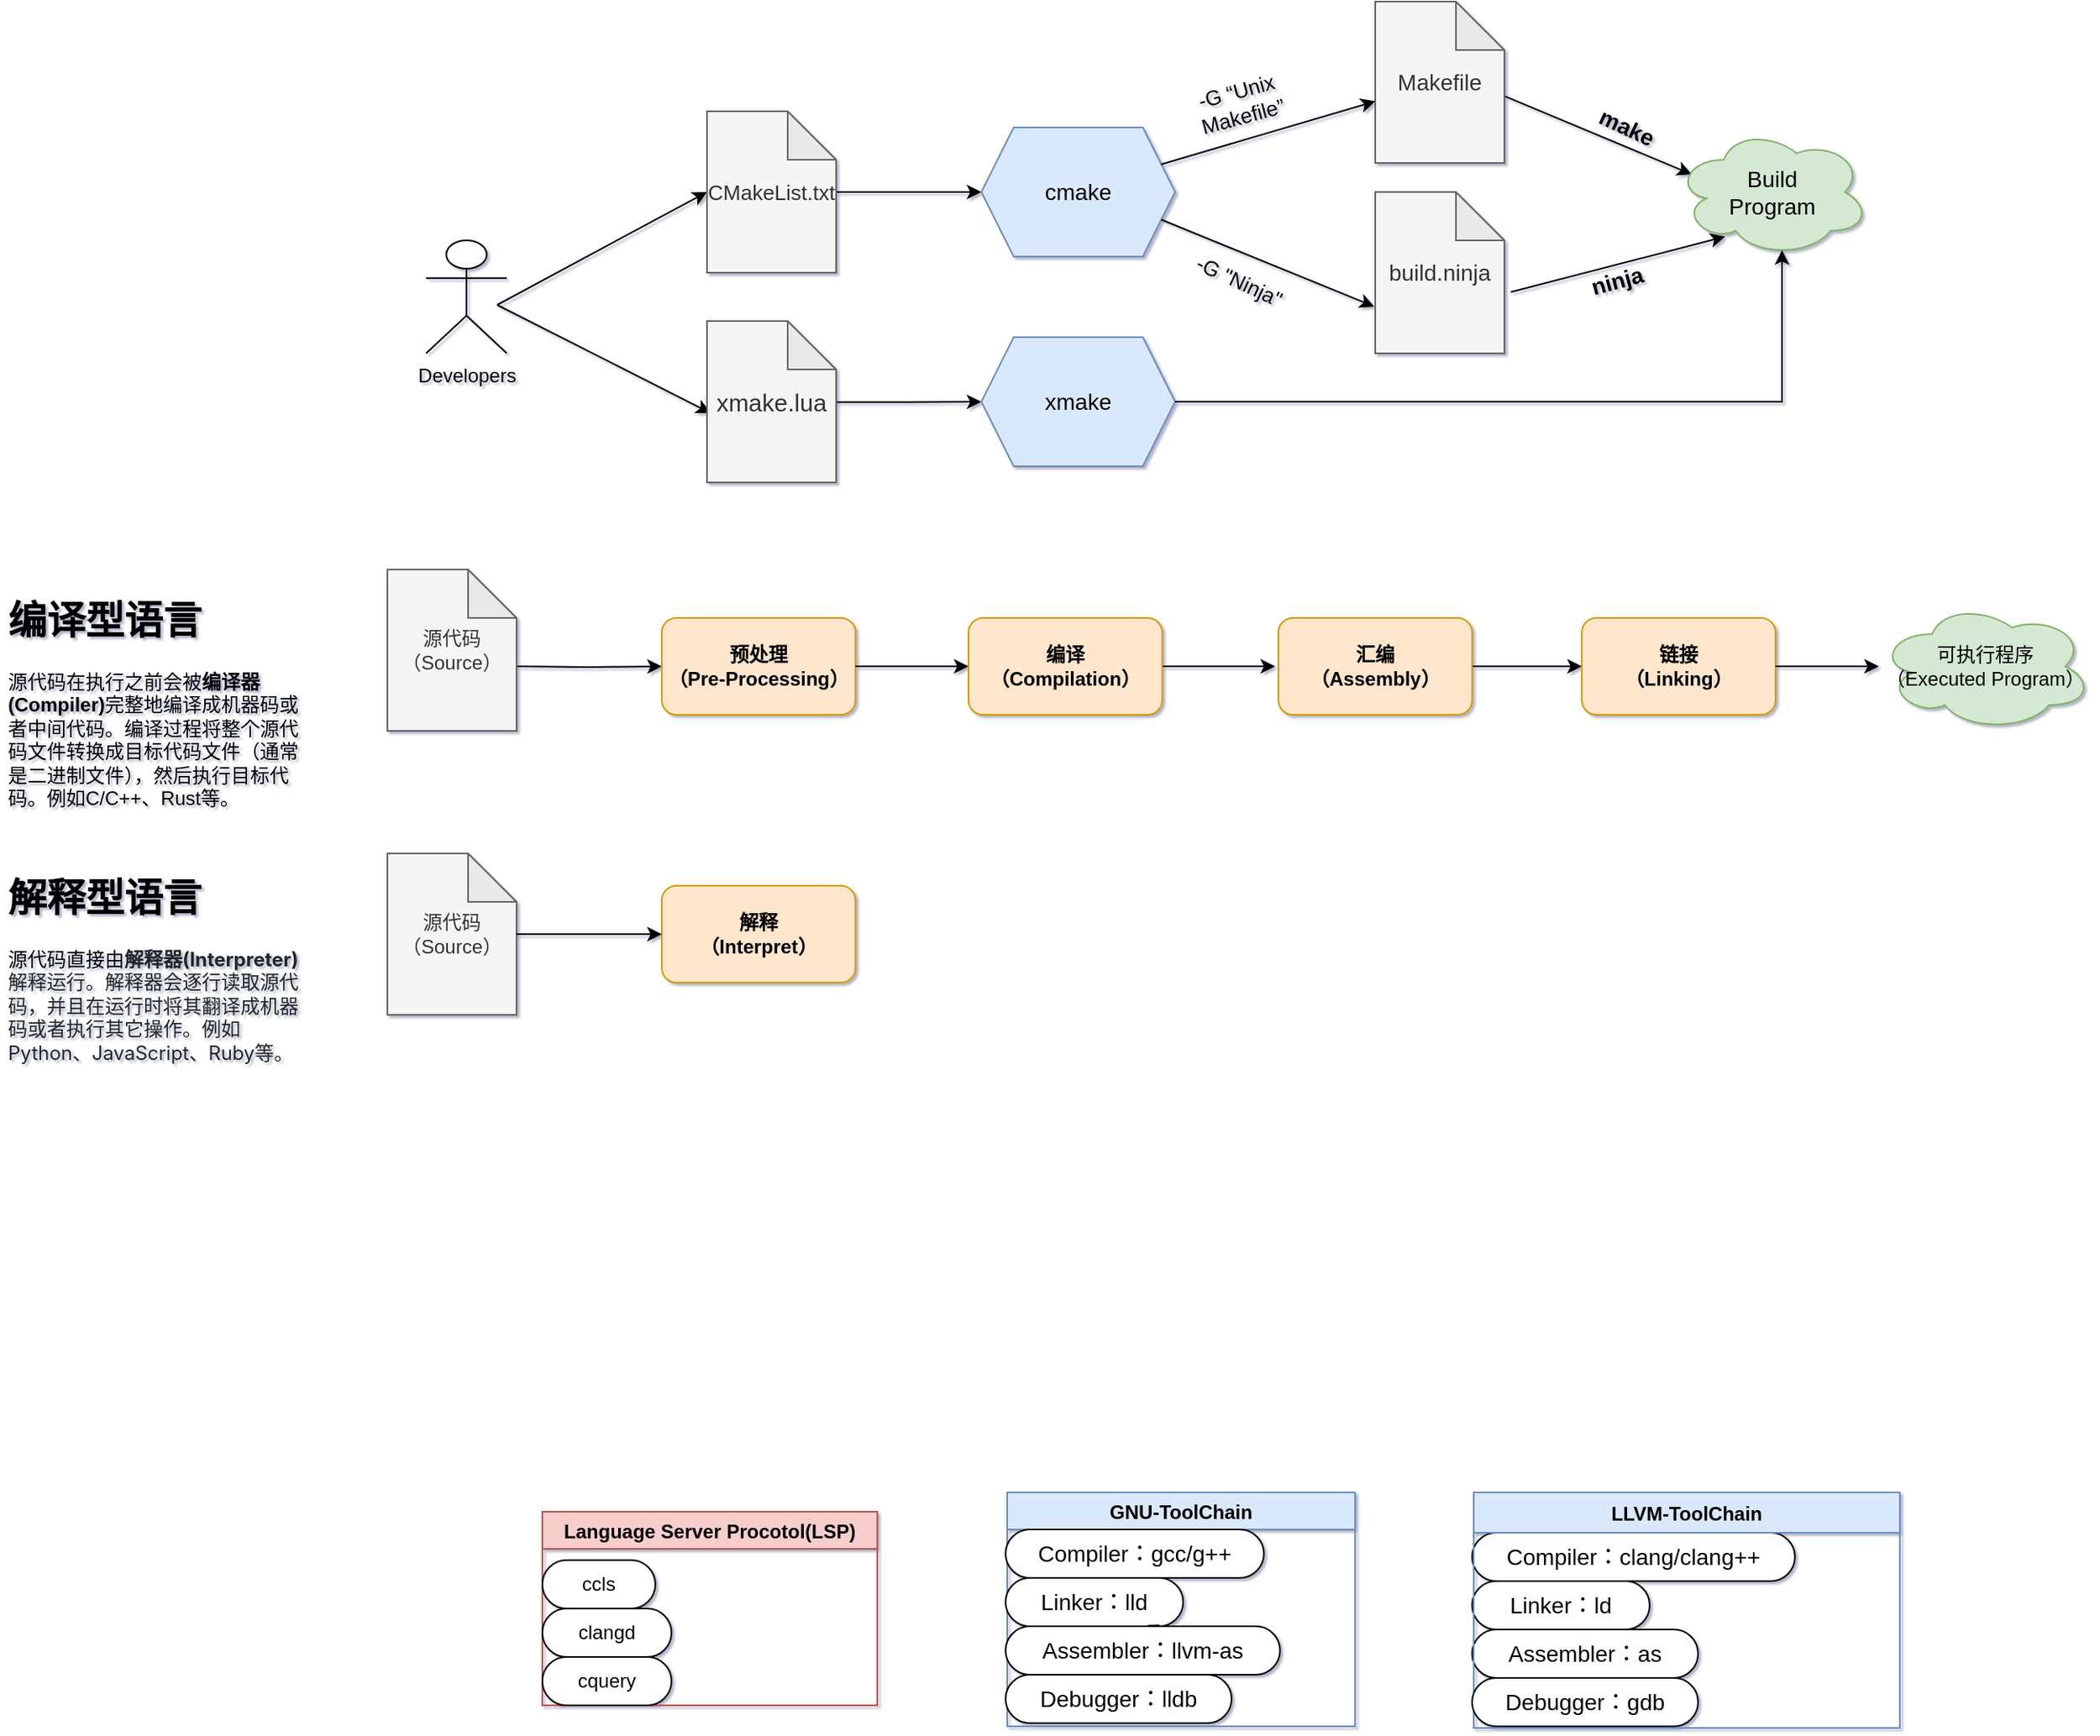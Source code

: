 <mxfile version="23.1.1" type="github" pages="2">
  <diagram name="第 1 页" id="JcHV4UioXyeyqWVosAlf">
    <mxGraphModel dx="2320" dy="717" grid="1" gridSize="12" guides="1" tooltips="1" connect="1" arrows="1" fold="1" page="1" pageScale="1" pageWidth="1169" pageHeight="827" background="#FFFFFF" math="0" shadow="1">
      <root>
        <mxCell id="0" />
        <mxCell id="1" parent="0" />
        <mxCell id="Yn3uJeG1cn9pmbK7-plF-145" value="GNU-ToolChain" style="swimlane;fillColor=#dae8fc;strokeColor=#6c8ebf;labelBackgroundColor=none;" parent="1" vertex="1">
          <mxGeometry x="96" y="936" width="215.5" height="145" as="geometry" />
        </mxCell>
        <mxCell id="Yn3uJeG1cn9pmbK7-plF-67" value="&lt;font style=&quot;font-size: 14px;&quot;&gt;Compiler：gcc/g++&lt;/font&gt;" style="whiteSpace=wrap;html=1;rounded=1;arcSize=50;align=center;verticalAlign=middle;strokeWidth=1;autosize=1;spacing=4;treeFolding=1;treeMoving=1;newEdgeStyle={&quot;edgeStyle&quot;:&quot;entityRelationEdgeStyle&quot;,&quot;startArrow&quot;:&quot;none&quot;,&quot;endArrow&quot;:&quot;none&quot;,&quot;segment&quot;:10,&quot;curved&quot;:1,&quot;sourcePerimeterSpacing&quot;:0,&quot;targetPerimeterSpacing&quot;:0};" parent="Yn3uJeG1cn9pmbK7-plF-145" vertex="1">
          <mxGeometry x="-1" y="23" width="160" height="30" as="geometry" />
        </mxCell>
        <mxCell id="Yn3uJeG1cn9pmbK7-plF-69" value="&lt;font style=&quot;font-size: 14px;&quot;&gt;Linker：lld&lt;/font&gt;" style="whiteSpace=wrap;html=1;rounded=1;arcSize=50;align=center;verticalAlign=middle;strokeWidth=1;autosize=1;spacing=4;treeFolding=1;treeMoving=1;newEdgeStyle={&quot;edgeStyle&quot;:&quot;entityRelationEdgeStyle&quot;,&quot;startArrow&quot;:&quot;none&quot;,&quot;endArrow&quot;:&quot;none&quot;,&quot;segment&quot;:10,&quot;curved&quot;:1,&quot;sourcePerimeterSpacing&quot;:0,&quot;targetPerimeterSpacing&quot;:0};" parent="Yn3uJeG1cn9pmbK7-plF-145" vertex="1">
          <mxGeometry x="-1" y="53" width="110" height="30" as="geometry" />
        </mxCell>
        <mxCell id="Yn3uJeG1cn9pmbK7-plF-71" value="&lt;font style=&quot;font-size: 14px;&quot;&gt;Assembler：llvm-as&lt;/font&gt;" style="whiteSpace=wrap;html=1;rounded=1;arcSize=50;align=center;verticalAlign=middle;strokeWidth=1;autosize=1;spacing=4;treeFolding=1;treeMoving=1;newEdgeStyle={&quot;edgeStyle&quot;:&quot;entityRelationEdgeStyle&quot;,&quot;startArrow&quot;:&quot;none&quot;,&quot;endArrow&quot;:&quot;none&quot;,&quot;segment&quot;:10,&quot;curved&quot;:1,&quot;sourcePerimeterSpacing&quot;:0,&quot;targetPerimeterSpacing&quot;:0};" parent="Yn3uJeG1cn9pmbK7-plF-145" vertex="1">
          <mxGeometry x="-1" y="83" width="170" height="30" as="geometry" />
        </mxCell>
        <mxCell id="Yn3uJeG1cn9pmbK7-plF-75" value="&lt;font style=&quot;font-size: 14px;&quot;&gt;Debugger：lldb&lt;/font&gt;" style="whiteSpace=wrap;html=1;rounded=1;arcSize=50;align=center;verticalAlign=middle;strokeWidth=1;autosize=1;spacing=4;treeFolding=1;treeMoving=1;newEdgeStyle={&quot;edgeStyle&quot;:&quot;entityRelationEdgeStyle&quot;,&quot;startArrow&quot;:&quot;none&quot;,&quot;endArrow&quot;:&quot;none&quot;,&quot;segment&quot;:10,&quot;curved&quot;:1,&quot;sourcePerimeterSpacing&quot;:0,&quot;targetPerimeterSpacing&quot;:0};" parent="Yn3uJeG1cn9pmbK7-plF-145" vertex="1">
          <mxGeometry x="-1" y="113" width="140" height="30" as="geometry" />
        </mxCell>
        <mxCell id="Yn3uJeG1cn9pmbK7-plF-77" style="edgeStyle=entityRelationEdgeStyle;rounded=0;orthogonalLoop=1;jettySize=auto;html=1;startArrow=none;endArrow=none;segment=10;curved=1;sourcePerimeterSpacing=0;targetPerimeterSpacing=0;exitX=0.75;exitY=1;exitDx=0;exitDy=0;entryX=0.867;entryY=0.978;entryDx=0;entryDy=0;entryPerimeter=0;" parent="Yn3uJeG1cn9pmbK7-plF-145" source="Yn3uJeG1cn9pmbK7-plF-69" target="Yn3uJeG1cn9pmbK7-plF-69" edge="1">
          <mxGeometry relative="1" as="geometry" />
        </mxCell>
        <mxCell id="Yn3uJeG1cn9pmbK7-plF-146" value="Language Server Procotol(LSP)" style="swimlane;labelBackgroundColor=none;fillColor=#f8cecc;strokeColor=#b85450;" parent="1" vertex="1">
          <mxGeometry x="-192" y="948" width="207.5" height="120" as="geometry" />
        </mxCell>
        <mxCell id="Yn3uJeG1cn9pmbK7-plF-150" value="clangd" style="whiteSpace=wrap;html=1;rounded=1;arcSize=50;align=center;verticalAlign=middle;strokeWidth=1;autosize=1;spacing=4;treeFolding=1;treeMoving=1;newEdgeStyle={&quot;edgeStyle&quot;:&quot;entityRelationEdgeStyle&quot;,&quot;startArrow&quot;:&quot;none&quot;,&quot;endArrow&quot;:&quot;none&quot;,&quot;segment&quot;:10,&quot;curved&quot;:1,&quot;sourcePerimeterSpacing&quot;:0,&quot;targetPerimeterSpacing&quot;:0};" parent="Yn3uJeG1cn9pmbK7-plF-146" vertex="1">
          <mxGeometry y="60" width="80" height="30" as="geometry" />
        </mxCell>
        <mxCell id="Yn3uJeG1cn9pmbK7-plF-151" value="ccls" style="whiteSpace=wrap;html=1;rounded=1;arcSize=50;align=center;verticalAlign=middle;strokeWidth=1;autosize=1;spacing=4;treeFolding=1;treeMoving=1;newEdgeStyle={&quot;edgeStyle&quot;:&quot;entityRelationEdgeStyle&quot;,&quot;startArrow&quot;:&quot;none&quot;,&quot;endArrow&quot;:&quot;none&quot;,&quot;segment&quot;:10,&quot;curved&quot;:1,&quot;sourcePerimeterSpacing&quot;:0,&quot;targetPerimeterSpacing&quot;:0};" parent="Yn3uJeG1cn9pmbK7-plF-146" vertex="1">
          <mxGeometry y="30" width="70" height="30" as="geometry" />
        </mxCell>
        <mxCell id="Yn3uJeG1cn9pmbK7-plF-149" value="cquery" style="whiteSpace=wrap;html=1;rounded=1;arcSize=50;align=center;verticalAlign=middle;strokeWidth=1;autosize=1;spacing=4;treeFolding=1;treeMoving=1;newEdgeStyle={&quot;edgeStyle&quot;:&quot;entityRelationEdgeStyle&quot;,&quot;startArrow&quot;:&quot;none&quot;,&quot;endArrow&quot;:&quot;none&quot;,&quot;segment&quot;:10,&quot;curved&quot;:1,&quot;sourcePerimeterSpacing&quot;:0,&quot;targetPerimeterSpacing&quot;:0};" parent="Yn3uJeG1cn9pmbK7-plF-146" vertex="1">
          <mxGeometry y="90" width="80" height="30" as="geometry" />
        </mxCell>
        <mxCell id="6qFaOdgSsqMaid08nfDN-23" value="" style="group" parent="1" vertex="1" connectable="0">
          <mxGeometry x="384" y="936" width="265" height="146" as="geometry" />
        </mxCell>
        <mxCell id="Yn3uJeG1cn9pmbK7-plF-56" value="&lt;font style=&quot;font-size: 14px;&quot;&gt;Compiler：clang/clang++&lt;/font&gt;" style="whiteSpace=wrap;html=1;rounded=1;arcSize=50;align=center;verticalAlign=middle;strokeWidth=1;autosize=1;spacing=4;treeFolding=1;treeMoving=1;newEdgeStyle={&quot;edgeStyle&quot;:&quot;entityRelationEdgeStyle&quot;,&quot;startArrow&quot;:&quot;none&quot;,&quot;endArrow&quot;:&quot;none&quot;,&quot;segment&quot;:10,&quot;curved&quot;:1,&quot;sourcePerimeterSpacing&quot;:0,&quot;targetPerimeterSpacing&quot;:0};" parent="6qFaOdgSsqMaid08nfDN-23" vertex="1">
          <mxGeometry y="25" width="200" height="30" as="geometry" />
        </mxCell>
        <mxCell id="Yn3uJeG1cn9pmbK7-plF-62" value="&lt;font style=&quot;font-size: 14px;&quot;&gt;Linker：ld&lt;/font&gt;" style="whiteSpace=wrap;html=1;rounded=1;arcSize=50;align=center;verticalAlign=middle;strokeWidth=1;autosize=1;spacing=4;treeFolding=1;treeMoving=1;newEdgeStyle={&quot;edgeStyle&quot;:&quot;entityRelationEdgeStyle&quot;,&quot;startArrow&quot;:&quot;none&quot;,&quot;endArrow&quot;:&quot;none&quot;,&quot;segment&quot;:10,&quot;curved&quot;:1,&quot;sourcePerimeterSpacing&quot;:0,&quot;targetPerimeterSpacing&quot;:0};" parent="6qFaOdgSsqMaid08nfDN-23" vertex="1">
          <mxGeometry y="55" width="110" height="30" as="geometry" />
        </mxCell>
        <mxCell id="Yn3uJeG1cn9pmbK7-plF-65" value="&lt;font style=&quot;font-size: 14px;&quot;&gt;Assembler：as&lt;/font&gt;" style="whiteSpace=wrap;html=1;rounded=1;arcSize=50;align=center;verticalAlign=middle;strokeWidth=1;autosize=1;spacing=4;treeFolding=1;treeMoving=1;newEdgeStyle={&quot;edgeStyle&quot;:&quot;entityRelationEdgeStyle&quot;,&quot;startArrow&quot;:&quot;none&quot;,&quot;endArrow&quot;:&quot;none&quot;,&quot;segment&quot;:10,&quot;curved&quot;:1,&quot;sourcePerimeterSpacing&quot;:0,&quot;targetPerimeterSpacing&quot;:0};" parent="6qFaOdgSsqMaid08nfDN-23" vertex="1">
          <mxGeometry y="85" width="140" height="30" as="geometry" />
        </mxCell>
        <mxCell id="Yn3uJeG1cn9pmbK7-plF-144" value="LLVM-ToolChain" style="swimlane;fillColor=#dae8fc;strokeColor=#6c8ebf;startSize=25;" parent="6qFaOdgSsqMaid08nfDN-23" vertex="1">
          <mxGeometry x="1" width="264" height="146" as="geometry" />
        </mxCell>
        <mxCell id="Yn3uJeG1cn9pmbK7-plF-73" value="&lt;font style=&quot;font-size: 14px;&quot;&gt;Debugger：gdb&lt;/font&gt;" style="whiteSpace=wrap;html=1;rounded=1;arcSize=50;align=center;verticalAlign=middle;strokeWidth=1;autosize=1;spacing=4;treeFolding=1;treeMoving=1;newEdgeStyle={&quot;edgeStyle&quot;:&quot;entityRelationEdgeStyle&quot;,&quot;startArrow&quot;:&quot;none&quot;,&quot;endArrow&quot;:&quot;none&quot;,&quot;segment&quot;:10,&quot;curved&quot;:1,&quot;sourcePerimeterSpacing&quot;:0,&quot;targetPerimeterSpacing&quot;:0};" parent="6qFaOdgSsqMaid08nfDN-23" vertex="1">
          <mxGeometry y="115" width="140" height="30" as="geometry" />
        </mxCell>
        <mxCell id="7w99cEqt98IXrleXAFDB-2" value="&lt;h1&gt;解释型语言&lt;/h1&gt;&lt;p style=&quot;&quot;&gt;源代码直接由&lt;span style=&quot;box-sizing: border-box; font-weight: bolder; color: rgb(33, 37, 41); font-family: -apple-system, BlinkMacSystemFont, &amp;quot;Segoe UI&amp;quot;, Roboto, &amp;quot;Helvetica Neue&amp;quot;, Arial, &amp;quot;Noto Sans&amp;quot;, &amp;quot;Liberation Sans&amp;quot;, sans-serif, &amp;quot;Apple Color Emoji&amp;quot;, &amp;quot;Segoe UI Emoji&amp;quot;, &amp;quot;Segoe UI Symbol&amp;quot;, &amp;quot;Noto Color Emoji&amp;quot;;&quot;&gt;解释器(Interpreter)&lt;/span&gt;&lt;span style=&quot;color: rgb(33, 37, 41); font-family: -apple-system, BlinkMacSystemFont, &amp;quot;Segoe UI&amp;quot;, Roboto, &amp;quot;Helvetica Neue&amp;quot;, Arial, &amp;quot;Noto Sans&amp;quot;, &amp;quot;Liberation Sans&amp;quot;, sans-serif, &amp;quot;Apple Color Emoji&amp;quot;, &amp;quot;Segoe UI Emoji&amp;quot;, &amp;quot;Segoe UI Symbol&amp;quot;, &amp;quot;Noto Color Emoji&amp;quot;;&quot;&gt;解释运行。解释器会逐行读取源代码，并且在运行时将其翻译成机器码或者执行其它操作。例如Python、JavaScript、Ruby等。&lt;/span&gt;&lt;/p&gt;" style="text;html=1;strokeColor=none;fillColor=none;spacing=5;spacingTop=-20;whiteSpace=wrap;overflow=hidden;rounded=0;" vertex="1" parent="1">
          <mxGeometry x="-528" y="548" width="192" height="136" as="geometry" />
        </mxCell>
        <mxCell id="7w99cEqt98IXrleXAFDB-14" value="" style="group" vertex="1" connectable="0" parent="1">
          <mxGeometry x="-528" y="364" width="1296" height="276" as="geometry" />
        </mxCell>
        <mxCell id="6qFaOdgSsqMaid08nfDN-5" value="" style="edgeStyle=orthogonalEdgeStyle;rounded=0;orthogonalLoop=1;jettySize=auto;html=1;" parent="7w99cEqt98IXrleXAFDB-14" target="6qFaOdgSsqMaid08nfDN-4" edge="1">
          <mxGeometry relative="1" as="geometry">
            <mxPoint x="320" y="60" as="sourcePoint" />
          </mxGeometry>
        </mxCell>
        <mxCell id="6qFaOdgSsqMaid08nfDN-4" value="&lt;b&gt;预处理&lt;br&gt;（Pre-Processing）&lt;/b&gt;" style="rounded=1;whiteSpace=wrap;html=1;fillColor=#ffe6cc;strokeColor=#d79b00;gradientColor=none;" parent="7w99cEqt98IXrleXAFDB-14" vertex="1">
          <mxGeometry x="410" y="30" width="120" height="60" as="geometry" />
        </mxCell>
        <mxCell id="6qFaOdgSsqMaid08nfDN-20" value="" style="edgeStyle=orthogonalEdgeStyle;rounded=0;orthogonalLoop=1;jettySize=auto;html=1;" parent="7w99cEqt98IXrleXAFDB-14" source="6qFaOdgSsqMaid08nfDN-6" edge="1">
          <mxGeometry relative="1" as="geometry">
            <mxPoint x="790" y="60" as="targetPoint" />
          </mxGeometry>
        </mxCell>
        <mxCell id="6qFaOdgSsqMaid08nfDN-6" value="&lt;b&gt;编译&lt;br&gt;（Compilation）&lt;/b&gt;" style="rounded=1;whiteSpace=wrap;html=1;fillColor=#ffe6cc;strokeColor=#d79b00;" parent="7w99cEqt98IXrleXAFDB-14" vertex="1">
          <mxGeometry x="600" y="30" width="120" height="60" as="geometry" />
        </mxCell>
        <mxCell id="6qFaOdgSsqMaid08nfDN-7" value="" style="edgeStyle=orthogonalEdgeStyle;rounded=0;orthogonalLoop=1;jettySize=auto;html=1;" parent="7w99cEqt98IXrleXAFDB-14" source="6qFaOdgSsqMaid08nfDN-4" target="6qFaOdgSsqMaid08nfDN-6" edge="1">
          <mxGeometry relative="1" as="geometry" />
        </mxCell>
        <mxCell id="6qFaOdgSsqMaid08nfDN-8" value="&lt;b&gt;链接&lt;br&gt;（Linking）&lt;/b&gt;" style="rounded=1;whiteSpace=wrap;html=1;fillColor=#ffe6cc;strokeColor=#d79b00;" parent="7w99cEqt98IXrleXAFDB-14" vertex="1">
          <mxGeometry x="980" y="30" width="120" height="60" as="geometry" />
        </mxCell>
        <mxCell id="6qFaOdgSsqMaid08nfDN-12" value="源代码&lt;br&gt;（Source）" style="shape=note;whiteSpace=wrap;html=1;backgroundOutline=1;darkOpacity=0.05;fillColor=#f5f5f5;fontColor=#333333;strokeColor=#666666;" parent="7w99cEqt98IXrleXAFDB-14" vertex="1">
          <mxGeometry x="240" width="80" height="100" as="geometry" />
        </mxCell>
        <mxCell id="6qFaOdgSsqMaid08nfDN-13" value="可执行程序&lt;br&gt;（Executed Program）" style="ellipse;shape=cloud;whiteSpace=wrap;html=1;fillColor=#d5e8d4;strokeColor=#82b366;" parent="7w99cEqt98IXrleXAFDB-14" vertex="1">
          <mxGeometry x="1164" y="20" width="132" height="80" as="geometry" />
        </mxCell>
        <mxCell id="6qFaOdgSsqMaid08nfDN-22" style="edgeStyle=orthogonalEdgeStyle;rounded=0;orthogonalLoop=1;jettySize=auto;html=1;exitX=1;exitY=0.5;exitDx=0;exitDy=0;" parent="7w99cEqt98IXrleXAFDB-14" source="6qFaOdgSsqMaid08nfDN-8" target="6qFaOdgSsqMaid08nfDN-13" edge="1">
          <mxGeometry relative="1" as="geometry">
            <mxPoint x="1113" y="60" as="sourcePoint" />
            <mxPoint x="1188" y="56" as="targetPoint" />
          </mxGeometry>
        </mxCell>
        <mxCell id="7w99cEqt98IXrleXAFDB-1" value="&lt;h1&gt;编译型语言&lt;/h1&gt;&lt;p&gt;源代码在执行之前会被&lt;b&gt;编译器(Compiler)&lt;/b&gt;完整地编译成机器码或者中间代码。编译过程将整个源代码文件转换成目标代码文件（通常是二进制文件），然后执行目标代码。例如C/C++、Rust等。&lt;br&gt;&lt;/p&gt;" style="text;html=1;strokeColor=none;fillColor=none;spacing=5;spacingTop=-20;whiteSpace=wrap;overflow=hidden;rounded=0;" vertex="1" parent="7w99cEqt98IXrleXAFDB-14">
          <mxGeometry y="12" width="192" height="140" as="geometry" />
        </mxCell>
        <mxCell id="7w99cEqt98IXrleXAFDB-3" value="源代码&lt;br&gt;（Source）" style="shape=note;whiteSpace=wrap;html=1;backgroundOutline=1;darkOpacity=0.05;fillColor=#f5f5f5;fontColor=#333333;strokeColor=#666666;" vertex="1" parent="7w99cEqt98IXrleXAFDB-14">
          <mxGeometry x="240" y="176" width="80" height="100" as="geometry" />
        </mxCell>
        <mxCell id="7w99cEqt98IXrleXAFDB-4" value="&lt;b&gt;解释&lt;br&gt;（Interpret）&lt;/b&gt;" style="whiteSpace=wrap;html=1;fillColor=#ffe6cc;strokeColor=#d79b00;rounded=1;" vertex="1" parent="7w99cEqt98IXrleXAFDB-14">
          <mxGeometry x="410" y="196" width="120" height="60" as="geometry" />
        </mxCell>
        <mxCell id="7w99cEqt98IXrleXAFDB-5" value="" style="edgeStyle=orthogonalEdgeStyle;rounded=0;orthogonalLoop=1;jettySize=auto;html=1;" edge="1" parent="7w99cEqt98IXrleXAFDB-14" source="7w99cEqt98IXrleXAFDB-3" target="7w99cEqt98IXrleXAFDB-4">
          <mxGeometry relative="1" as="geometry" />
        </mxCell>
        <mxCell id="7w99cEqt98IXrleXAFDB-7" style="edgeStyle=orthogonalEdgeStyle;rounded=0;orthogonalLoop=1;jettySize=auto;html=1;exitX=1;exitY=0.5;exitDx=0;exitDy=0;entryX=0;entryY=0.5;entryDx=0;entryDy=0;" edge="1" parent="7w99cEqt98IXrleXAFDB-14" source="7w99cEqt98IXrleXAFDB-6" target="6qFaOdgSsqMaid08nfDN-8">
          <mxGeometry relative="1" as="geometry" />
        </mxCell>
        <mxCell id="7w99cEqt98IXrleXAFDB-6" value="&lt;b&gt;汇编&lt;br&gt;（Assembly）&lt;/b&gt;" style="rounded=1;whiteSpace=wrap;html=1;fillColor=#ffe6cc;strokeColor=#d79b00;" vertex="1" parent="7w99cEqt98IXrleXAFDB-14">
          <mxGeometry x="792" y="30" width="120" height="60" as="geometry" />
        </mxCell>
        <mxCell id="7w99cEqt98IXrleXAFDB-15" value="" style="group" vertex="1" connectable="0" parent="1">
          <mxGeometry x="-264" y="12" width="894" height="298" as="geometry" />
        </mxCell>
        <mxCell id="Yn3uJeG1cn9pmbK7-plF-13" value="-G “Unix Makefile”" style="text;html=1;strokeColor=none;fillColor=none;align=center;verticalAlign=middle;whiteSpace=wrap;rounded=0;rotation=-15;fontSize=13;" parent="7w99cEqt98IXrleXAFDB-15" vertex="1">
          <mxGeometry x="469" y="48" width="70" height="30" as="geometry" />
        </mxCell>
        <mxCell id="Yn3uJeG1cn9pmbK7-plF-14" value="-G &quot;Ninja&quot;" style="text;html=1;strokeColor=none;fillColor=none;align=center;verticalAlign=middle;whiteSpace=wrap;rounded=0;rotation=25;fontSize=13;" parent="7w99cEqt98IXrleXAFDB-15" vertex="1">
          <mxGeometry x="474" y="158" width="60" height="30" as="geometry" />
        </mxCell>
        <mxCell id="Yn3uJeG1cn9pmbK7-plF-16" value="" style="endArrow=classic;html=1;rounded=0;exitX=0.975;exitY=0.577;exitDx=0;exitDy=0;exitPerimeter=0;" parent="7w99cEqt98IXrleXAFDB-15" source="7w99cEqt98IXrleXAFDB-8" edge="1">
          <mxGeometry relative="1" as="geometry">
            <mxPoint x="684" y="78" as="sourcePoint" />
            <mxPoint x="784" y="107" as="targetPoint" />
            <Array as="points" />
          </mxGeometry>
        </mxCell>
        <mxCell id="Yn3uJeG1cn9pmbK7-plF-18" value="" style="endArrow=classic;html=1;rounded=0;entryX=0.256;entryY=0.846;entryDx=0;entryDy=0;entryPerimeter=0;" parent="7w99cEqt98IXrleXAFDB-15" edge="1" target="Yn3uJeG1cn9pmbK7-plF-30">
          <mxGeometry relative="1" as="geometry">
            <mxPoint x="672" y="180" as="sourcePoint" />
            <mxPoint x="784" y="148" as="targetPoint" />
          </mxGeometry>
        </mxCell>
        <mxCell id="Yn3uJeG1cn9pmbK7-plF-21" value="&lt;b&gt;&lt;font style=&quot;font-size: 14px;&quot;&gt;make&lt;/font&gt;&lt;/b&gt;" style="text;html=1;strokeColor=none;fillColor=none;align=center;verticalAlign=middle;whiteSpace=wrap;rounded=0;rotation=25;" parent="7w99cEqt98IXrleXAFDB-15" vertex="1">
          <mxGeometry x="714" y="63" width="60" height="30" as="geometry" />
        </mxCell>
        <mxCell id="Yn3uJeG1cn9pmbK7-plF-22" value="&lt;b style=&quot;font-size: 14px;&quot;&gt;ninja&lt;/b&gt;" style="text;html=1;strokeColor=none;fillColor=none;align=center;verticalAlign=middle;whiteSpace=wrap;rounded=0;rotation=-15;fontSize=14;" parent="7w99cEqt98IXrleXAFDB-15" vertex="1">
          <mxGeometry x="708" y="158" width="60" height="30" as="geometry" />
        </mxCell>
        <mxCell id="Yn3uJeG1cn9pmbK7-plF-24" value="" style="edgeStyle=orthogonalEdgeStyle;rounded=0;orthogonalLoop=1;jettySize=auto;html=1;" parent="7w99cEqt98IXrleXAFDB-15" source="6qFaOdgSsqMaid08nfDN-1" edge="1">
          <mxGeometry relative="1" as="geometry">
            <mxPoint x="344" y="118" as="targetPoint" />
            <mxPoint x="294" y="118" as="sourcePoint" />
          </mxGeometry>
        </mxCell>
        <mxCell id="Yn3uJeG1cn9pmbK7-plF-27" value="" style="edgeStyle=orthogonalEdgeStyle;rounded=0;orthogonalLoop=1;jettySize=auto;html=1;exitX=0.979;exitY=0.503;exitDx=0;exitDy=0;exitPerimeter=0;" parent="7w99cEqt98IXrleXAFDB-15" source="6qFaOdgSsqMaid08nfDN-2" edge="1">
          <mxGeometry relative="1" as="geometry">
            <mxPoint x="344" y="248" as="targetPoint" />
            <mxPoint x="294" y="248" as="sourcePoint" />
          </mxGeometry>
        </mxCell>
        <mxCell id="Yn3uJeG1cn9pmbK7-plF-28" value="&lt;font style=&quot;font-size: 14px;&quot;&gt;cmake&lt;/font&gt;" style="shape=hexagon;perimeter=hexagonPerimeter2;whiteSpace=wrap;html=1;fixedSize=1;fillColor=#dae8fc;strokeColor=#6c8ebf;" parent="7w99cEqt98IXrleXAFDB-15" vertex="1">
          <mxGeometry x="344" y="78" width="120" height="80" as="geometry" />
        </mxCell>
        <mxCell id="Yn3uJeG1cn9pmbK7-plF-29" value="&lt;font style=&quot;font-size: 14px;&quot;&gt;xmake&lt;/font&gt;" style="shape=hexagon;perimeter=hexagonPerimeter2;whiteSpace=wrap;html=1;fixedSize=1;fillColor=#dae8fc;strokeColor=#6c8ebf;" parent="7w99cEqt98IXrleXAFDB-15" vertex="1">
          <mxGeometry x="344" y="208" width="120" height="80" as="geometry" />
        </mxCell>
        <mxCell id="Yn3uJeG1cn9pmbK7-plF-30" value="&lt;font style=&quot;font-size: 14px;&quot;&gt;Build&lt;br&gt;Program&lt;/font&gt;" style="ellipse;shape=cloud;whiteSpace=wrap;html=1;fillColor=#d5e8d4;strokeColor=#82b366;" parent="7w99cEqt98IXrleXAFDB-15" vertex="1">
          <mxGeometry x="774" y="78" width="120" height="80" as="geometry" />
        </mxCell>
        <mxCell id="Yn3uJeG1cn9pmbK7-plF-31" value="" style="endArrow=classic;html=1;rounded=0;exitX=1;exitY=0.5;exitDx=0;exitDy=0;entryX=0.55;entryY=0.95;entryDx=0;entryDy=0;entryPerimeter=0;" parent="7w99cEqt98IXrleXAFDB-15" source="Yn3uJeG1cn9pmbK7-plF-29" target="Yn3uJeG1cn9pmbK7-plF-30" edge="1">
          <mxGeometry relative="1" as="geometry">
            <mxPoint x="504" y="248" as="sourcePoint" />
            <mxPoint x="834" y="248" as="targetPoint" />
            <Array as="points">
              <mxPoint x="840" y="248" />
            </Array>
          </mxGeometry>
        </mxCell>
        <mxCell id="Yn3uJeG1cn9pmbK7-plF-33" value="Developers" style="shape=umlActor;verticalLabelPosition=bottom;verticalAlign=top;html=1;outlineConnect=0;" parent="7w99cEqt98IXrleXAFDB-15" vertex="1">
          <mxGeometry y="148" width="50" height="70" as="geometry" />
        </mxCell>
        <mxCell id="Yn3uJeG1cn9pmbK7-plF-36" value="" style="endArrow=classic;html=1;rounded=0;entryX=0;entryY=0.5;entryDx=0;entryDy=0;" parent="7w99cEqt98IXrleXAFDB-15" edge="1">
          <mxGeometry relative="1" as="geometry">
            <mxPoint x="44" y="188" as="sourcePoint" />
            <mxPoint x="174" y="118" as="targetPoint" />
          </mxGeometry>
        </mxCell>
        <mxCell id="Yn3uJeG1cn9pmbK7-plF-38" value="" style="endArrow=classic;html=1;rounded=0;entryX=0.019;entryY=0.617;entryDx=0;entryDy=0;entryPerimeter=0;" parent="7w99cEqt98IXrleXAFDB-15" edge="1">
          <mxGeometry relative="1" as="geometry">
            <mxPoint x="44" y="188" as="sourcePoint" />
            <mxPoint x="176.28" y="255.02" as="targetPoint" />
          </mxGeometry>
        </mxCell>
        <mxCell id="6qFaOdgSsqMaid08nfDN-1" value="&lt;font style=&quot;font-size: 13px;&quot;&gt;CMakeList.txt&lt;/font&gt;" style="shape=note;whiteSpace=wrap;html=1;backgroundOutline=1;darkOpacity=0.05;fillColor=#f5f5f5;fontColor=#333333;strokeColor=#666666;" parent="7w99cEqt98IXrleXAFDB-15" vertex="1">
          <mxGeometry x="174" y="68" width="80" height="100" as="geometry" />
        </mxCell>
        <mxCell id="6qFaOdgSsqMaid08nfDN-2" value="&lt;font style=&quot;font-size: 15px;&quot;&gt;xmake.lua&lt;/font&gt;" style="shape=note;whiteSpace=wrap;html=1;backgroundOutline=1;darkOpacity=0.05;fillColor=#f5f5f5;fontColor=#333333;strokeColor=#666666;" parent="7w99cEqt98IXrleXAFDB-15" vertex="1">
          <mxGeometry x="174" y="198" width="80" height="100" as="geometry" />
        </mxCell>
        <mxCell id="7w99cEqt98IXrleXAFDB-8" value="&lt;font style=&quot;font-size: 14px;&quot;&gt;Makefile&lt;/font&gt;" style="shape=note;whiteSpace=wrap;html=1;backgroundOutline=1;darkOpacity=0.05;fillColor=#f5f5f5;strokeColor=#666666;fontColor=#333333;" vertex="1" parent="7w99cEqt98IXrleXAFDB-15">
          <mxGeometry x="588" width="80" height="100" as="geometry" />
        </mxCell>
        <mxCell id="Yn3uJeG1cn9pmbK7-plF-7" value="" style="endArrow=classic;html=1;rounded=0;exitX=1;exitY=0.25;exitDx=0;exitDy=0;" parent="7w99cEqt98IXrleXAFDB-15" source="Yn3uJeG1cn9pmbK7-plF-28" target="7w99cEqt98IXrleXAFDB-8" edge="1">
          <mxGeometry relative="1" as="geometry">
            <mxPoint x="464" y="108" as="sourcePoint" />
            <mxPoint x="564" y="78" as="targetPoint" />
            <Array as="points" />
          </mxGeometry>
        </mxCell>
        <mxCell id="7w99cEqt98IXrleXAFDB-9" value="&lt;font style=&quot;font-size: 14px;&quot;&gt;build.ninja&lt;/font&gt;" style="shape=note;whiteSpace=wrap;html=1;backgroundOutline=1;darkOpacity=0.05;fillColor=#f5f5f5;strokeColor=#666666;fontColor=#333333;" vertex="1" parent="7w99cEqt98IXrleXAFDB-15">
          <mxGeometry x="588" y="118" width="80" height="100" as="geometry" />
        </mxCell>
        <mxCell id="Yn3uJeG1cn9pmbK7-plF-9" value="" style="endArrow=classic;html=1;rounded=0;entryX=-0.008;entryY=0.71;entryDx=0;entryDy=0;exitX=1;exitY=0.75;exitDx=0;exitDy=0;entryPerimeter=0;" parent="7w99cEqt98IXrleXAFDB-15" source="Yn3uJeG1cn9pmbK7-plF-28" target="7w99cEqt98IXrleXAFDB-9" edge="1">
          <mxGeometry relative="1" as="geometry">
            <mxPoint x="464" y="133" as="sourcePoint" />
            <mxPoint x="564" y="158" as="targetPoint" />
            <Array as="points" />
          </mxGeometry>
        </mxCell>
      </root>
    </mxGraphModel>
  </diagram>
  <diagram id="wxB5nqAfp5eWNUhtXlEy" name="第 2 页">
    <mxGraphModel dx="1106" dy="717" grid="1" gridSize="12" guides="1" tooltips="1" connect="1" arrows="1" fold="1" page="1" pageScale="1" pageWidth="1169" pageHeight="827" math="0" shadow="0">
      <root>
        <mxCell id="0" />
        <mxCell id="1" parent="0" />
      </root>
    </mxGraphModel>
  </diagram>
</mxfile>
